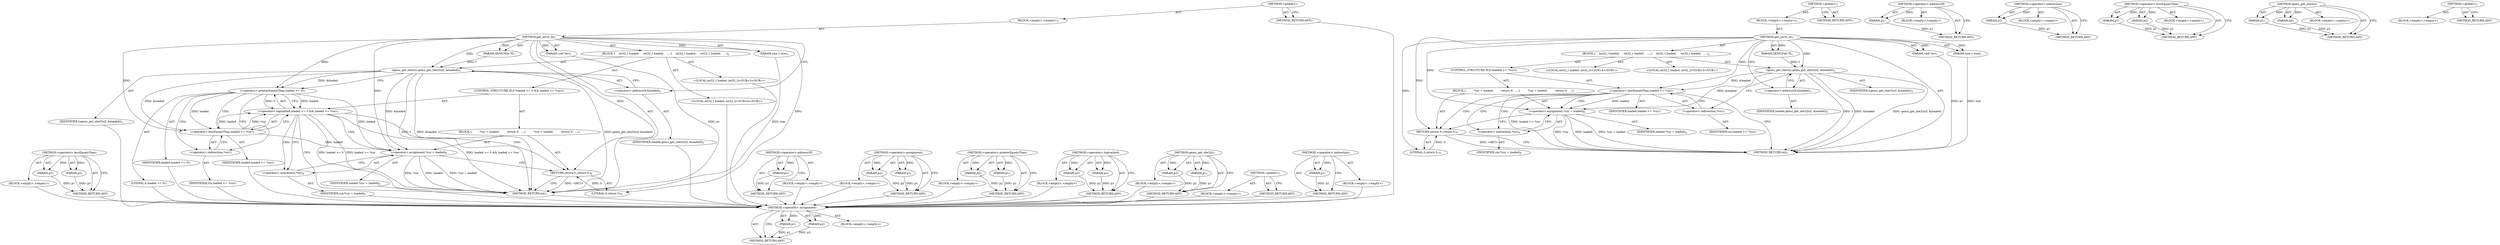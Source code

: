 digraph "&lt;operator&gt;.indirection" {
vulnerable_74 [label=<(METHOD,&lt;operator&gt;.assignment)>];
vulnerable_75 [label=<(PARAM,p1)>];
vulnerable_76 [label=<(PARAM,p2)>];
vulnerable_77 [label=<(BLOCK,&lt;empty&gt;,&lt;empty&gt;)>];
vulnerable_78 [label=<(METHOD_RETURN,ANY)>];
vulnerable_6 [label=<(METHOD,&lt;global&gt;)<SUB>1</SUB>>];
vulnerable_7 [label=<(BLOCK,&lt;empty&gt;,&lt;empty&gt;)<SUB>1</SUB>>];
vulnerable_8 [label=<(METHOD,get_int32_le)<SUB>1</SUB>>];
vulnerable_9 [label=<(PARAM,QEMUFile *f)<SUB>1</SUB>>];
vulnerable_10 [label=<(PARAM,void *pv)<SUB>1</SUB>>];
vulnerable_11 [label=<(PARAM,size_t size)<SUB>1</SUB>>];
vulnerable_12 [label=<(BLOCK,{
    int32_t loaded;
     int32_t loaded;
    ...,{
    int32_t loaded;
     int32_t loaded;
    ...)<SUB>2</SUB>>];
vulnerable_13 [label="<(LOCAL,int32_t loaded: int32_t)<SUB>3</SUB>>"];
vulnerable_14 [label="<(LOCAL,int32_t loaded: int32_t)<SUB>4</SUB>>"];
vulnerable_15 [label=<(qemu_get_sbe32s,qemu_get_sbe32s(f, &amp;loaded))<SUB>5</SUB>>];
vulnerable_16 [label=<(IDENTIFIER,f,qemu_get_sbe32s(f, &amp;loaded))<SUB>5</SUB>>];
vulnerable_17 [label=<(&lt;operator&gt;.addressOf,&amp;loaded)<SUB>5</SUB>>];
vulnerable_18 [label=<(IDENTIFIER,loaded,qemu_get_sbe32s(f, &amp;loaded))<SUB>5</SUB>>];
vulnerable_19 [label=<(CONTROL_STRUCTURE,IF,if (loaded &lt;= *cur))<SUB>7</SUB>>];
vulnerable_20 [label=<(&lt;operator&gt;.lessEqualsThan,loaded &lt;= *cur)<SUB>7</SUB>>];
vulnerable_21 [label=<(IDENTIFIER,loaded,loaded &lt;= *cur)<SUB>7</SUB>>];
vulnerable_22 [label=<(&lt;operator&gt;.indirection,*cur)<SUB>7</SUB>>];
vulnerable_23 [label=<(IDENTIFIER,cur,loaded &lt;= *cur)<SUB>7</SUB>>];
vulnerable_24 [label=<(BLOCK,{
         *cur = loaded;
         return 0;
  ...,{
         *cur = loaded;
         return 0;
  ...)<SUB>7</SUB>>];
vulnerable_25 [label=<(&lt;operator&gt;.assignment,*cur = loaded)<SUB>8</SUB>>];
vulnerable_26 [label=<(&lt;operator&gt;.indirection,*cur)<SUB>8</SUB>>];
vulnerable_27 [label=<(IDENTIFIER,cur,*cur = loaded)<SUB>8</SUB>>];
vulnerable_28 [label=<(IDENTIFIER,loaded,*cur = loaded)<SUB>8</SUB>>];
vulnerable_29 [label=<(RETURN,return 0;,return 0;)<SUB>9</SUB>>];
vulnerable_30 [label=<(LITERAL,0,return 0;)<SUB>9</SUB>>];
vulnerable_31 [label=<(METHOD_RETURN,int)<SUB>1</SUB>>];
vulnerable_33 [label=<(METHOD_RETURN,ANY)<SUB>1</SUB>>];
vulnerable_61 [label=<(METHOD,&lt;operator&gt;.addressOf)>];
vulnerable_62 [label=<(PARAM,p1)>];
vulnerable_63 [label=<(BLOCK,&lt;empty&gt;,&lt;empty&gt;)>];
vulnerable_64 [label=<(METHOD_RETURN,ANY)>];
vulnerable_70 [label=<(METHOD,&lt;operator&gt;.indirection)>];
vulnerable_71 [label=<(PARAM,p1)>];
vulnerable_72 [label=<(BLOCK,&lt;empty&gt;,&lt;empty&gt;)>];
vulnerable_73 [label=<(METHOD_RETURN,ANY)>];
vulnerable_65 [label=<(METHOD,&lt;operator&gt;.lessEqualsThan)>];
vulnerable_66 [label=<(PARAM,p1)>];
vulnerable_67 [label=<(PARAM,p2)>];
vulnerable_68 [label=<(BLOCK,&lt;empty&gt;,&lt;empty&gt;)>];
vulnerable_69 [label=<(METHOD_RETURN,ANY)>];
vulnerable_56 [label=<(METHOD,qemu_get_sbe32s)>];
vulnerable_57 [label=<(PARAM,p1)>];
vulnerable_58 [label=<(PARAM,p2)>];
vulnerable_59 [label=<(BLOCK,&lt;empty&gt;,&lt;empty&gt;)>];
vulnerable_60 [label=<(METHOD_RETURN,ANY)>];
vulnerable_50 [label=<(METHOD,&lt;global&gt;)<SUB>1</SUB>>];
vulnerable_51 [label=<(BLOCK,&lt;empty&gt;,&lt;empty&gt;)>];
vulnerable_52 [label=<(METHOD_RETURN,ANY)>];
fixed_79 [label=<(METHOD,&lt;operator&gt;.lessEqualsThan)>];
fixed_80 [label=<(PARAM,p1)>];
fixed_81 [label=<(PARAM,p2)>];
fixed_82 [label=<(BLOCK,&lt;empty&gt;,&lt;empty&gt;)>];
fixed_83 [label=<(METHOD_RETURN,ANY)>];
fixed_6 [label=<(METHOD,&lt;global&gt;)<SUB>1</SUB>>];
fixed_7 [label=<(BLOCK,&lt;empty&gt;,&lt;empty&gt;)<SUB>1</SUB>>];
fixed_8 [label=<(METHOD,get_int32_le)<SUB>1</SUB>>];
fixed_9 [label=<(PARAM,QEMUFile *f)<SUB>1</SUB>>];
fixed_10 [label=<(PARAM,void *pv)<SUB>1</SUB>>];
fixed_11 [label=<(PARAM,size_t size)<SUB>1</SUB>>];
fixed_12 [label=<(BLOCK,{
    int32_t loaded;
     int32_t loaded;
    ...,{
    int32_t loaded;
     int32_t loaded;
    ...)<SUB>2</SUB>>];
fixed_13 [label="<(LOCAL,int32_t loaded: int32_t)<SUB>3</SUB>>"];
fixed_14 [label="<(LOCAL,int32_t loaded: int32_t)<SUB>4</SUB>>"];
fixed_15 [label=<(qemu_get_sbe32s,qemu_get_sbe32s(f, &amp;loaded))<SUB>5</SUB>>];
fixed_16 [label=<(IDENTIFIER,f,qemu_get_sbe32s(f, &amp;loaded))<SUB>5</SUB>>];
fixed_17 [label=<(&lt;operator&gt;.addressOf,&amp;loaded)<SUB>5</SUB>>];
fixed_18 [label=<(IDENTIFIER,loaded,qemu_get_sbe32s(f, &amp;loaded))<SUB>5</SUB>>];
fixed_19 [label=<(CONTROL_STRUCTURE,IF,if (loaded &gt;= 0 &amp;&amp; loaded &lt;= *cur))<SUB>7</SUB>>];
fixed_20 [label=<(&lt;operator&gt;.logicalAnd,loaded &gt;= 0 &amp;&amp; loaded &lt;= *cur)<SUB>7</SUB>>];
fixed_21 [label=<(&lt;operator&gt;.greaterEqualsThan,loaded &gt;= 0)<SUB>7</SUB>>];
fixed_22 [label=<(IDENTIFIER,loaded,loaded &gt;= 0)<SUB>7</SUB>>];
fixed_23 [label=<(LITERAL,0,loaded &gt;= 0)<SUB>7</SUB>>];
fixed_24 [label=<(&lt;operator&gt;.lessEqualsThan,loaded &lt;= *cur)<SUB>7</SUB>>];
fixed_25 [label=<(IDENTIFIER,loaded,loaded &lt;= *cur)<SUB>7</SUB>>];
fixed_26 [label=<(&lt;operator&gt;.indirection,*cur)<SUB>7</SUB>>];
fixed_27 [label=<(IDENTIFIER,cur,loaded &lt;= *cur)<SUB>7</SUB>>];
fixed_28 [label=<(BLOCK,{
         *cur = loaded;
         return 0;
  ...,{
         *cur = loaded;
         return 0;
  ...)<SUB>7</SUB>>];
fixed_29 [label=<(&lt;operator&gt;.assignment,*cur = loaded)<SUB>8</SUB>>];
fixed_30 [label=<(&lt;operator&gt;.indirection,*cur)<SUB>8</SUB>>];
fixed_31 [label=<(IDENTIFIER,cur,*cur = loaded)<SUB>8</SUB>>];
fixed_32 [label=<(IDENTIFIER,loaded,*cur = loaded)<SUB>8</SUB>>];
fixed_33 [label=<(RETURN,return 0;,return 0;)<SUB>9</SUB>>];
fixed_34 [label=<(LITERAL,0,return 0;)<SUB>9</SUB>>];
fixed_35 [label=<(METHOD_RETURN,int)<SUB>1</SUB>>];
fixed_37 [label=<(METHOD_RETURN,ANY)<SUB>1</SUB>>];
fixed_65 [label=<(METHOD,&lt;operator&gt;.addressOf)>];
fixed_66 [label=<(PARAM,p1)>];
fixed_67 [label=<(BLOCK,&lt;empty&gt;,&lt;empty&gt;)>];
fixed_68 [label=<(METHOD_RETURN,ANY)>];
fixed_88 [label=<(METHOD,&lt;operator&gt;.assignment)>];
fixed_89 [label=<(PARAM,p1)>];
fixed_90 [label=<(PARAM,p2)>];
fixed_91 [label=<(BLOCK,&lt;empty&gt;,&lt;empty&gt;)>];
fixed_92 [label=<(METHOD_RETURN,ANY)>];
fixed_74 [label=<(METHOD,&lt;operator&gt;.greaterEqualsThan)>];
fixed_75 [label=<(PARAM,p1)>];
fixed_76 [label=<(PARAM,p2)>];
fixed_77 [label=<(BLOCK,&lt;empty&gt;,&lt;empty&gt;)>];
fixed_78 [label=<(METHOD_RETURN,ANY)>];
fixed_69 [label=<(METHOD,&lt;operator&gt;.logicalAnd)>];
fixed_70 [label=<(PARAM,p1)>];
fixed_71 [label=<(PARAM,p2)>];
fixed_72 [label=<(BLOCK,&lt;empty&gt;,&lt;empty&gt;)>];
fixed_73 [label=<(METHOD_RETURN,ANY)>];
fixed_60 [label=<(METHOD,qemu_get_sbe32s)>];
fixed_61 [label=<(PARAM,p1)>];
fixed_62 [label=<(PARAM,p2)>];
fixed_63 [label=<(BLOCK,&lt;empty&gt;,&lt;empty&gt;)>];
fixed_64 [label=<(METHOD_RETURN,ANY)>];
fixed_54 [label=<(METHOD,&lt;global&gt;)<SUB>1</SUB>>];
fixed_55 [label=<(BLOCK,&lt;empty&gt;,&lt;empty&gt;)>];
fixed_56 [label=<(METHOD_RETURN,ANY)>];
fixed_84 [label=<(METHOD,&lt;operator&gt;.indirection)>];
fixed_85 [label=<(PARAM,p1)>];
fixed_86 [label=<(BLOCK,&lt;empty&gt;,&lt;empty&gt;)>];
fixed_87 [label=<(METHOD_RETURN,ANY)>];
vulnerable_74 -> vulnerable_75  [key=0, label="AST: "];
vulnerable_74 -> vulnerable_75  [key=1, label="DDG: "];
vulnerable_74 -> vulnerable_77  [key=0, label="AST: "];
vulnerable_74 -> vulnerable_76  [key=0, label="AST: "];
vulnerable_74 -> vulnerable_76  [key=1, label="DDG: "];
vulnerable_74 -> vulnerable_78  [key=0, label="AST: "];
vulnerable_74 -> vulnerable_78  [key=1, label="CFG: "];
vulnerable_75 -> vulnerable_78  [key=0, label="DDG: p1"];
vulnerable_76 -> vulnerable_78  [key=0, label="DDG: p2"];
vulnerable_6 -> vulnerable_7  [key=0, label="AST: "];
vulnerable_6 -> vulnerable_33  [key=0, label="AST: "];
vulnerable_6 -> vulnerable_33  [key=1, label="CFG: "];
vulnerable_7 -> vulnerable_8  [key=0, label="AST: "];
vulnerable_8 -> vulnerable_9  [key=0, label="AST: "];
vulnerable_8 -> vulnerable_9  [key=1, label="DDG: "];
vulnerable_8 -> vulnerable_10  [key=0, label="AST: "];
vulnerable_8 -> vulnerable_10  [key=1, label="DDG: "];
vulnerable_8 -> vulnerable_11  [key=0, label="AST: "];
vulnerable_8 -> vulnerable_11  [key=1, label="DDG: "];
vulnerable_8 -> vulnerable_12  [key=0, label="AST: "];
vulnerable_8 -> vulnerable_31  [key=0, label="AST: "];
vulnerable_8 -> vulnerable_17  [key=0, label="CFG: "];
vulnerable_8 -> vulnerable_15  [key=0, label="DDG: "];
vulnerable_8 -> vulnerable_20  [key=0, label="DDG: "];
vulnerable_8 -> vulnerable_25  [key=0, label="DDG: "];
vulnerable_8 -> vulnerable_29  [key=0, label="DDG: "];
vulnerable_8 -> vulnerable_30  [key=0, label="DDG: "];
vulnerable_9 -> vulnerable_15  [key=0, label="DDG: f"];
vulnerable_10 -> vulnerable_31  [key=0, label="DDG: pv"];
vulnerable_11 -> vulnerable_31  [key=0, label="DDG: size"];
vulnerable_12 -> vulnerable_13  [key=0, label="AST: "];
vulnerable_12 -> vulnerable_14  [key=0, label="AST: "];
vulnerable_12 -> vulnerable_15  [key=0, label="AST: "];
vulnerable_12 -> vulnerable_19  [key=0, label="AST: "];
vulnerable_15 -> vulnerable_16  [key=0, label="AST: "];
vulnerable_15 -> vulnerable_17  [key=0, label="AST: "];
vulnerable_15 -> vulnerable_22  [key=0, label="CFG: "];
vulnerable_15 -> vulnerable_31  [key=0, label="DDG: f"];
vulnerable_15 -> vulnerable_31  [key=1, label="DDG: &amp;loaded"];
vulnerable_15 -> vulnerable_31  [key=2, label="DDG: qemu_get_sbe32s(f, &amp;loaded)"];
vulnerable_15 -> vulnerable_20  [key=0, label="DDG: &amp;loaded"];
vulnerable_15 -> vulnerable_25  [key=0, label="DDG: &amp;loaded"];
vulnerable_17 -> vulnerable_18  [key=0, label="AST: "];
vulnerable_17 -> vulnerable_15  [key=0, label="CFG: "];
vulnerable_19 -> vulnerable_20  [key=0, label="AST: "];
vulnerable_19 -> vulnerable_24  [key=0, label="AST: "];
vulnerable_20 -> vulnerable_21  [key=0, label="AST: "];
vulnerable_20 -> vulnerable_22  [key=0, label="AST: "];
vulnerable_20 -> vulnerable_31  [key=0, label="CFG: "];
vulnerable_20 -> vulnerable_31  [key=1, label="DDG: loaded &lt;= *cur"];
vulnerable_20 -> vulnerable_26  [key=0, label="CFG: "];
vulnerable_20 -> vulnerable_26  [key=1, label="CDG: "];
vulnerable_20 -> vulnerable_25  [key=0, label="DDG: loaded"];
vulnerable_20 -> vulnerable_25  [key=1, label="CDG: "];
vulnerable_20 -> vulnerable_29  [key=0, label="CDG: "];
vulnerable_22 -> vulnerable_23  [key=0, label="AST: "];
vulnerable_22 -> vulnerable_20  [key=0, label="CFG: "];
vulnerable_24 -> vulnerable_25  [key=0, label="AST: "];
vulnerable_24 -> vulnerable_29  [key=0, label="AST: "];
vulnerable_25 -> vulnerable_26  [key=0, label="AST: "];
vulnerable_25 -> vulnerable_28  [key=0, label="AST: "];
vulnerable_25 -> vulnerable_29  [key=0, label="CFG: "];
vulnerable_25 -> vulnerable_31  [key=0, label="DDG: *cur"];
vulnerable_25 -> vulnerable_31  [key=1, label="DDG: loaded"];
vulnerable_25 -> vulnerable_31  [key=2, label="DDG: *cur = loaded"];
vulnerable_26 -> vulnerable_27  [key=0, label="AST: "];
vulnerable_26 -> vulnerable_25  [key=0, label="CFG: "];
vulnerable_29 -> vulnerable_30  [key=0, label="AST: "];
vulnerable_29 -> vulnerable_31  [key=0, label="CFG: "];
vulnerable_29 -> vulnerable_31  [key=1, label="DDG: &lt;RET&gt;"];
vulnerable_30 -> vulnerable_29  [key=0, label="DDG: 0"];
vulnerable_61 -> vulnerable_62  [key=0, label="AST: "];
vulnerable_61 -> vulnerable_62  [key=1, label="DDG: "];
vulnerable_61 -> vulnerable_63  [key=0, label="AST: "];
vulnerable_61 -> vulnerable_64  [key=0, label="AST: "];
vulnerable_61 -> vulnerable_64  [key=1, label="CFG: "];
vulnerable_62 -> vulnerable_64  [key=0, label="DDG: p1"];
vulnerable_70 -> vulnerable_71  [key=0, label="AST: "];
vulnerable_70 -> vulnerable_71  [key=1, label="DDG: "];
vulnerable_70 -> vulnerable_72  [key=0, label="AST: "];
vulnerable_70 -> vulnerable_73  [key=0, label="AST: "];
vulnerable_70 -> vulnerable_73  [key=1, label="CFG: "];
vulnerable_71 -> vulnerable_73  [key=0, label="DDG: p1"];
vulnerable_65 -> vulnerable_66  [key=0, label="AST: "];
vulnerable_65 -> vulnerable_66  [key=1, label="DDG: "];
vulnerable_65 -> vulnerable_68  [key=0, label="AST: "];
vulnerable_65 -> vulnerable_67  [key=0, label="AST: "];
vulnerable_65 -> vulnerable_67  [key=1, label="DDG: "];
vulnerable_65 -> vulnerable_69  [key=0, label="AST: "];
vulnerable_65 -> vulnerable_69  [key=1, label="CFG: "];
vulnerable_66 -> vulnerable_69  [key=0, label="DDG: p1"];
vulnerable_67 -> vulnerable_69  [key=0, label="DDG: p2"];
vulnerable_56 -> vulnerable_57  [key=0, label="AST: "];
vulnerable_56 -> vulnerable_57  [key=1, label="DDG: "];
vulnerable_56 -> vulnerable_59  [key=0, label="AST: "];
vulnerable_56 -> vulnerable_58  [key=0, label="AST: "];
vulnerable_56 -> vulnerable_58  [key=1, label="DDG: "];
vulnerable_56 -> vulnerable_60  [key=0, label="AST: "];
vulnerable_56 -> vulnerable_60  [key=1, label="CFG: "];
vulnerable_57 -> vulnerable_60  [key=0, label="DDG: p1"];
vulnerable_58 -> vulnerable_60  [key=0, label="DDG: p2"];
vulnerable_50 -> vulnerable_51  [key=0, label="AST: "];
vulnerable_50 -> vulnerable_52  [key=0, label="AST: "];
vulnerable_50 -> vulnerable_52  [key=1, label="CFG: "];
fixed_79 -> fixed_80  [key=0, label="AST: "];
fixed_79 -> fixed_80  [key=1, label="DDG: "];
fixed_79 -> fixed_82  [key=0, label="AST: "];
fixed_79 -> fixed_81  [key=0, label="AST: "];
fixed_79 -> fixed_81  [key=1, label="DDG: "];
fixed_79 -> fixed_83  [key=0, label="AST: "];
fixed_79 -> fixed_83  [key=1, label="CFG: "];
fixed_80 -> fixed_83  [key=0, label="DDG: p1"];
fixed_81 -> fixed_83  [key=0, label="DDG: p2"];
fixed_82 -> vulnerable_74  [key=0];
fixed_83 -> vulnerable_74  [key=0];
fixed_6 -> fixed_7  [key=0, label="AST: "];
fixed_6 -> fixed_37  [key=0, label="AST: "];
fixed_6 -> fixed_37  [key=1, label="CFG: "];
fixed_7 -> fixed_8  [key=0, label="AST: "];
fixed_8 -> fixed_9  [key=0, label="AST: "];
fixed_8 -> fixed_9  [key=1, label="DDG: "];
fixed_8 -> fixed_10  [key=0, label="AST: "];
fixed_8 -> fixed_10  [key=1, label="DDG: "];
fixed_8 -> fixed_11  [key=0, label="AST: "];
fixed_8 -> fixed_11  [key=1, label="DDG: "];
fixed_8 -> fixed_12  [key=0, label="AST: "];
fixed_8 -> fixed_35  [key=0, label="AST: "];
fixed_8 -> fixed_17  [key=0, label="CFG: "];
fixed_8 -> fixed_15  [key=0, label="DDG: "];
fixed_8 -> fixed_29  [key=0, label="DDG: "];
fixed_8 -> fixed_33  [key=0, label="DDG: "];
fixed_8 -> fixed_21  [key=0, label="DDG: "];
fixed_8 -> fixed_24  [key=0, label="DDG: "];
fixed_8 -> fixed_34  [key=0, label="DDG: "];
fixed_9 -> fixed_15  [key=0, label="DDG: f"];
fixed_10 -> fixed_35  [key=0, label="DDG: pv"];
fixed_11 -> fixed_35  [key=0, label="DDG: size"];
fixed_12 -> fixed_13  [key=0, label="AST: "];
fixed_12 -> fixed_14  [key=0, label="AST: "];
fixed_12 -> fixed_15  [key=0, label="AST: "];
fixed_12 -> fixed_19  [key=0, label="AST: "];
fixed_13 -> vulnerable_74  [key=0];
fixed_14 -> vulnerable_74  [key=0];
fixed_15 -> fixed_16  [key=0, label="AST: "];
fixed_15 -> fixed_17  [key=0, label="AST: "];
fixed_15 -> fixed_21  [key=0, label="CFG: "];
fixed_15 -> fixed_21  [key=1, label="DDG: &amp;loaded"];
fixed_15 -> fixed_35  [key=0, label="DDG: f"];
fixed_15 -> fixed_35  [key=1, label="DDG: &amp;loaded"];
fixed_15 -> fixed_35  [key=2, label="DDG: qemu_get_sbe32s(f, &amp;loaded)"];
fixed_15 -> fixed_29  [key=0, label="DDG: &amp;loaded"];
fixed_15 -> fixed_24  [key=0, label="DDG: &amp;loaded"];
fixed_16 -> vulnerable_74  [key=0];
fixed_17 -> fixed_18  [key=0, label="AST: "];
fixed_17 -> fixed_15  [key=0, label="CFG: "];
fixed_18 -> vulnerable_74  [key=0];
fixed_19 -> fixed_20  [key=0, label="AST: "];
fixed_19 -> fixed_28  [key=0, label="AST: "];
fixed_20 -> fixed_21  [key=0, label="AST: "];
fixed_20 -> fixed_24  [key=0, label="AST: "];
fixed_20 -> fixed_35  [key=0, label="CFG: "];
fixed_20 -> fixed_35  [key=1, label="DDG: loaded &gt;= 0"];
fixed_20 -> fixed_35  [key=2, label="DDG: loaded &lt;= *cur"];
fixed_20 -> fixed_35  [key=3, label="DDG: loaded &gt;= 0 &amp;&amp; loaded &lt;= *cur"];
fixed_20 -> fixed_30  [key=0, label="CFG: "];
fixed_20 -> fixed_30  [key=1, label="CDG: "];
fixed_20 -> fixed_29  [key=0, label="CDG: "];
fixed_20 -> fixed_33  [key=0, label="CDG: "];
fixed_21 -> fixed_22  [key=0, label="AST: "];
fixed_21 -> fixed_23  [key=0, label="AST: "];
fixed_21 -> fixed_20  [key=0, label="CFG: "];
fixed_21 -> fixed_20  [key=1, label="DDG: loaded"];
fixed_21 -> fixed_20  [key=2, label="DDG: 0"];
fixed_21 -> fixed_26  [key=0, label="CFG: "];
fixed_21 -> fixed_26  [key=1, label="CDG: "];
fixed_21 -> fixed_29  [key=0, label="DDG: loaded"];
fixed_21 -> fixed_24  [key=0, label="DDG: loaded"];
fixed_21 -> fixed_24  [key=1, label="CDG: "];
fixed_22 -> vulnerable_74  [key=0];
fixed_23 -> vulnerable_74  [key=0];
fixed_24 -> fixed_25  [key=0, label="AST: "];
fixed_24 -> fixed_26  [key=0, label="AST: "];
fixed_24 -> fixed_20  [key=0, label="CFG: "];
fixed_24 -> fixed_20  [key=1, label="DDG: loaded"];
fixed_24 -> fixed_20  [key=2, label="DDG: *cur"];
fixed_24 -> fixed_29  [key=0, label="DDG: loaded"];
fixed_25 -> vulnerable_74  [key=0];
fixed_26 -> fixed_27  [key=0, label="AST: "];
fixed_26 -> fixed_24  [key=0, label="CFG: "];
fixed_27 -> vulnerable_74  [key=0];
fixed_28 -> fixed_29  [key=0, label="AST: "];
fixed_28 -> fixed_33  [key=0, label="AST: "];
fixed_29 -> fixed_30  [key=0, label="AST: "];
fixed_29 -> fixed_32  [key=0, label="AST: "];
fixed_29 -> fixed_33  [key=0, label="CFG: "];
fixed_29 -> fixed_35  [key=0, label="DDG: *cur"];
fixed_29 -> fixed_35  [key=1, label="DDG: loaded"];
fixed_29 -> fixed_35  [key=2, label="DDG: *cur = loaded"];
fixed_30 -> fixed_31  [key=0, label="AST: "];
fixed_30 -> fixed_29  [key=0, label="CFG: "];
fixed_31 -> vulnerable_74  [key=0];
fixed_32 -> vulnerable_74  [key=0];
fixed_33 -> fixed_34  [key=0, label="AST: "];
fixed_33 -> fixed_35  [key=0, label="CFG: "];
fixed_33 -> fixed_35  [key=1, label="DDG: &lt;RET&gt;"];
fixed_34 -> fixed_33  [key=0, label="DDG: 0"];
fixed_35 -> vulnerable_74  [key=0];
fixed_37 -> vulnerable_74  [key=0];
fixed_65 -> fixed_66  [key=0, label="AST: "];
fixed_65 -> fixed_66  [key=1, label="DDG: "];
fixed_65 -> fixed_67  [key=0, label="AST: "];
fixed_65 -> fixed_68  [key=0, label="AST: "];
fixed_65 -> fixed_68  [key=1, label="CFG: "];
fixed_66 -> fixed_68  [key=0, label="DDG: p1"];
fixed_67 -> vulnerable_74  [key=0];
fixed_68 -> vulnerable_74  [key=0];
fixed_88 -> fixed_89  [key=0, label="AST: "];
fixed_88 -> fixed_89  [key=1, label="DDG: "];
fixed_88 -> fixed_91  [key=0, label="AST: "];
fixed_88 -> fixed_90  [key=0, label="AST: "];
fixed_88 -> fixed_90  [key=1, label="DDG: "];
fixed_88 -> fixed_92  [key=0, label="AST: "];
fixed_88 -> fixed_92  [key=1, label="CFG: "];
fixed_89 -> fixed_92  [key=0, label="DDG: p1"];
fixed_90 -> fixed_92  [key=0, label="DDG: p2"];
fixed_91 -> vulnerable_74  [key=0];
fixed_92 -> vulnerable_74  [key=0];
fixed_74 -> fixed_75  [key=0, label="AST: "];
fixed_74 -> fixed_75  [key=1, label="DDG: "];
fixed_74 -> fixed_77  [key=0, label="AST: "];
fixed_74 -> fixed_76  [key=0, label="AST: "];
fixed_74 -> fixed_76  [key=1, label="DDG: "];
fixed_74 -> fixed_78  [key=0, label="AST: "];
fixed_74 -> fixed_78  [key=1, label="CFG: "];
fixed_75 -> fixed_78  [key=0, label="DDG: p1"];
fixed_76 -> fixed_78  [key=0, label="DDG: p2"];
fixed_77 -> vulnerable_74  [key=0];
fixed_78 -> vulnerable_74  [key=0];
fixed_69 -> fixed_70  [key=0, label="AST: "];
fixed_69 -> fixed_70  [key=1, label="DDG: "];
fixed_69 -> fixed_72  [key=0, label="AST: "];
fixed_69 -> fixed_71  [key=0, label="AST: "];
fixed_69 -> fixed_71  [key=1, label="DDG: "];
fixed_69 -> fixed_73  [key=0, label="AST: "];
fixed_69 -> fixed_73  [key=1, label="CFG: "];
fixed_70 -> fixed_73  [key=0, label="DDG: p1"];
fixed_71 -> fixed_73  [key=0, label="DDG: p2"];
fixed_72 -> vulnerable_74  [key=0];
fixed_73 -> vulnerable_74  [key=0];
fixed_60 -> fixed_61  [key=0, label="AST: "];
fixed_60 -> fixed_61  [key=1, label="DDG: "];
fixed_60 -> fixed_63  [key=0, label="AST: "];
fixed_60 -> fixed_62  [key=0, label="AST: "];
fixed_60 -> fixed_62  [key=1, label="DDG: "];
fixed_60 -> fixed_64  [key=0, label="AST: "];
fixed_60 -> fixed_64  [key=1, label="CFG: "];
fixed_61 -> fixed_64  [key=0, label="DDG: p1"];
fixed_62 -> fixed_64  [key=0, label="DDG: p2"];
fixed_63 -> vulnerable_74  [key=0];
fixed_64 -> vulnerable_74  [key=0];
fixed_54 -> fixed_55  [key=0, label="AST: "];
fixed_54 -> fixed_56  [key=0, label="AST: "];
fixed_54 -> fixed_56  [key=1, label="CFG: "];
fixed_55 -> vulnerable_74  [key=0];
fixed_56 -> vulnerable_74  [key=0];
fixed_84 -> fixed_85  [key=0, label="AST: "];
fixed_84 -> fixed_85  [key=1, label="DDG: "];
fixed_84 -> fixed_86  [key=0, label="AST: "];
fixed_84 -> fixed_87  [key=0, label="AST: "];
fixed_84 -> fixed_87  [key=1, label="CFG: "];
fixed_85 -> fixed_87  [key=0, label="DDG: p1"];
fixed_86 -> vulnerable_74  [key=0];
fixed_87 -> vulnerable_74  [key=0];
}
